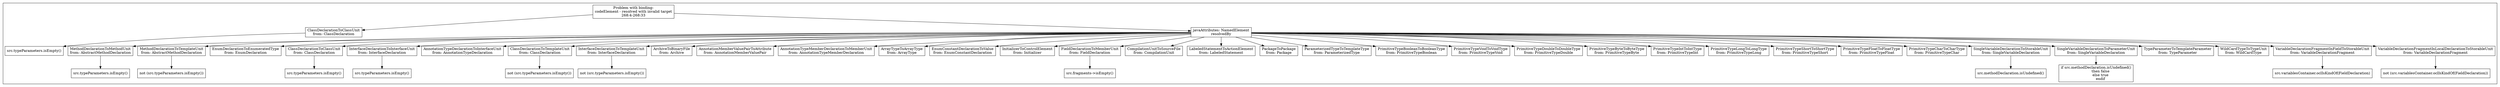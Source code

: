 digraph G {
subgraph cluster_0{
    node [ shape = box ];
    
node_0[label="src.typeParameters.isEmpty()"];
node_1[label="ClassDeclarationToClassUnit\nfrom: ClassDeclaration"];
node_3[label="src.typeParameters.isEmpty()"];
node_4[label="MethodDeclarationToMethodUnit\nfrom: AbstractMethodDeclaration"];
node_6[label="not (src.typeParameters.isEmpty())"];
node_7[label="MethodDeclarationToTemplateUnit\nfrom: AbstractMethodDeclaration"];
node_8[label="EnumDeclarationToEnumeratedType\nfrom: EnumDeclaration"];
node_9[label="src.typeParameters.isEmpty()"];
node_10[label="ClassDeclarationToClassUnit\nfrom: ClassDeclaration"];
node_11[label="src.typeParameters.isEmpty()"];
node_12[label="InterfaceDeclarationToInterfaceUnit\nfrom: InterfaceDeclaration"];
node_13[label="AnnotationTypeDeclarationToInterfaceUnit\nfrom: AnnotationTypeDeclaration"];
node_14[label="not (src.typeParameters.isEmpty())"];
node_15[label="ClassDeclarationToTemplateUnit\nfrom: ClassDeclaration"];
node_16[label="not (src.typeParameters.isEmpty())"];
node_17[label="InterfaceDeclarationToTemplateUnit\nfrom: InterfaceDeclaration"];
node_18[label="ArchiveToBinaryFile\nfrom: Archive"];
node_19[label="AnnotationMemberValuePairToAttribute\nfrom: AnnotationMemberValuePair"];
node_20[label="AnnotationTypeMemberDeclarationToMemberUnit\nfrom: AnnotationTypeMemberDeclaration"];
node_21[label="ArrayTypeToArrayType\nfrom: ArrayType"];
node_22[label="EnumConstantDeclarationToValue\nfrom: EnumConstantDeclaration"];
node_23[label="InitializerToControlElement\nfrom: Initializer"];
node_24[label="src.fragments->isEmpty()"];
node_25[label="FieldDeclarationToMemberUnit\nfrom: FieldDeclaration"];
node_26[label="CompilationUnitToSourceFile\nfrom: CompilationUnit"];
node_27[label="LabeledStatementToActionElement\nfrom: LabeledStatement"];
node_28[label="PackageToPackage\nfrom: Package"];
node_29[label="ParameterizedTypeToTemplateType\nfrom: ParameterizedType"];
node_30[label="PrimitiveTypeBooleanToBooleanType\nfrom: PrimitiveTypeBoolean"];
node_31[label="PrimitiveTypeVoidToVoidType\nfrom: PrimitiveTypeVoid"];
node_32[label="PrimitiveTypeDoubleToDoubleType\nfrom: PrimitiveTypeDouble"];
node_33[label="PrimitiveTypeByteToByteType\nfrom: PrimitiveTypeByte"];
node_34[label="PrimitiveTypeIntToIntType\nfrom: PrimitiveTypeInt"];
node_35[label="PrimitiveTypeLongToLongType\nfrom: PrimitiveTypeLong"];
node_36[label="PrimitiveTypeShortToShortType\nfrom: PrimitiveTypeShort"];
node_37[label="PrimitiveTypeFloatToFloatType\nfrom: PrimitiveTypeFloat"];
node_38[label="PrimitiveTypeCharToCharType\nfrom: PrimitiveTypeChar"];
node_39[label="src.methodDeclaration.isUndefined()"];
node_40[label="SingleVariableDeclarationToStorableUnit\nfrom: SingleVariableDeclaration"];
node_41[label="if src.methodDeclaration.isUndefined()
	then false
	else true
	endif"];
node_42[label="SingleVariableDeclarationToParameterUnit\nfrom: SingleVariableDeclaration"];
node_43[label="TypeParameterToTemplateParameter\nfrom: TypeParameter"];
node_44[label="WildCardTypeToTypeUnit\nfrom: WildCardType"];
node_45[label="src.variablesContainer.oclIsKindOf(FieldDeclaration)"];
node_46[label="VariableDeclarationFragmentInFieldToStorableUnit\nfrom: VariableDeclarationFragment"];
node_47[label="not (src.variablesContainer.oclIsKindOf(FieldDeclaration))"];
node_48[label="VariableDeclarationFragmentInLocalDeclarationToStorableUnit\nfrom: VariableDeclarationFragment"];
node_5[label="javaAttributes: NamedElement\nresolvedBy"];
node_2[label="Problem with binding:\ncodeElement - resolved with invalid target\n268:4-268:33"];

node_1 -> node_0;
node_2 -> node_1;
node_4 -> node_3;
node_5 -> node_4;
node_7 -> node_6;
node_5 -> node_7;
node_5 -> node_8;
node_10 -> node_9;
node_5 -> node_10;
node_12 -> node_11;
node_5 -> node_12;
node_5 -> node_13;
node_15 -> node_14;
node_5 -> node_15;
node_17 -> node_16;
node_5 -> node_17;
node_5 -> node_18;
node_5 -> node_19;
node_5 -> node_20;
node_5 -> node_21;
node_5 -> node_22;
node_5 -> node_23;
node_25 -> node_24;
node_5 -> node_25;
node_5 -> node_26;
node_5 -> node_27;
node_5 -> node_28;
node_5 -> node_29;
node_5 -> node_30;
node_5 -> node_31;
node_5 -> node_32;
node_5 -> node_33;
node_5 -> node_34;
node_5 -> node_35;
node_5 -> node_36;
node_5 -> node_37;
node_5 -> node_38;
node_40 -> node_39;
node_5 -> node_40;
node_42 -> node_41;
node_5 -> node_42;
node_5 -> node_43;
node_5 -> node_44;
node_46 -> node_45;
node_5 -> node_46;
node_48 -> node_47;
node_5 -> node_48;
node_2 -> node_5;

}
}